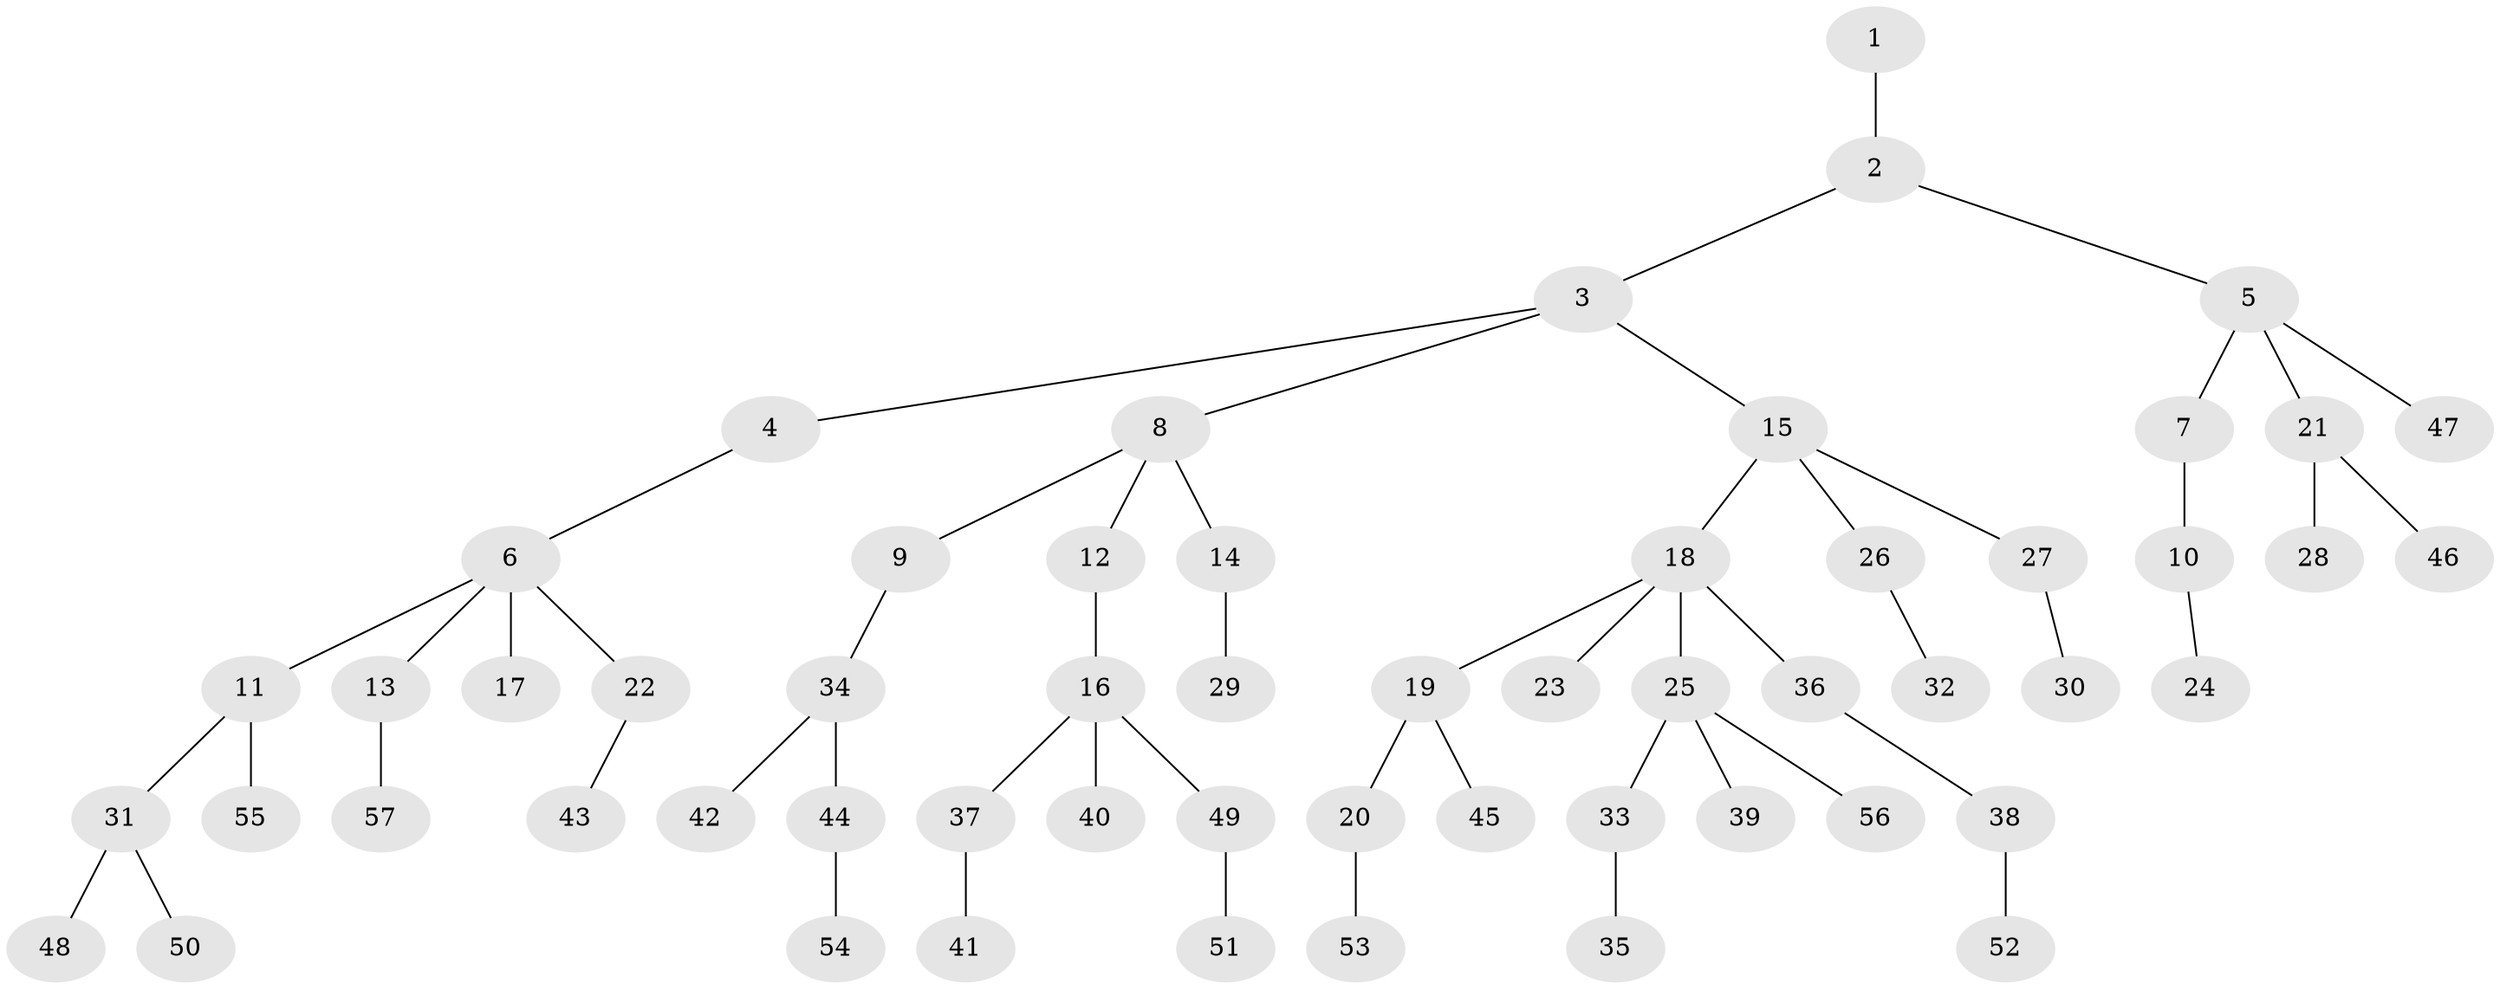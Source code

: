 // Generated by graph-tools (version 1.1) at 2025/15/03/09/25 04:15:34]
// undirected, 57 vertices, 56 edges
graph export_dot {
graph [start="1"]
  node [color=gray90,style=filled];
  1;
  2;
  3;
  4;
  5;
  6;
  7;
  8;
  9;
  10;
  11;
  12;
  13;
  14;
  15;
  16;
  17;
  18;
  19;
  20;
  21;
  22;
  23;
  24;
  25;
  26;
  27;
  28;
  29;
  30;
  31;
  32;
  33;
  34;
  35;
  36;
  37;
  38;
  39;
  40;
  41;
  42;
  43;
  44;
  45;
  46;
  47;
  48;
  49;
  50;
  51;
  52;
  53;
  54;
  55;
  56;
  57;
  1 -- 2;
  2 -- 3;
  2 -- 5;
  3 -- 4;
  3 -- 8;
  3 -- 15;
  4 -- 6;
  5 -- 7;
  5 -- 21;
  5 -- 47;
  6 -- 11;
  6 -- 13;
  6 -- 17;
  6 -- 22;
  7 -- 10;
  8 -- 9;
  8 -- 12;
  8 -- 14;
  9 -- 34;
  10 -- 24;
  11 -- 31;
  11 -- 55;
  12 -- 16;
  13 -- 57;
  14 -- 29;
  15 -- 18;
  15 -- 26;
  15 -- 27;
  16 -- 37;
  16 -- 40;
  16 -- 49;
  18 -- 19;
  18 -- 23;
  18 -- 25;
  18 -- 36;
  19 -- 20;
  19 -- 45;
  20 -- 53;
  21 -- 28;
  21 -- 46;
  22 -- 43;
  25 -- 33;
  25 -- 39;
  25 -- 56;
  26 -- 32;
  27 -- 30;
  31 -- 48;
  31 -- 50;
  33 -- 35;
  34 -- 42;
  34 -- 44;
  36 -- 38;
  37 -- 41;
  38 -- 52;
  44 -- 54;
  49 -- 51;
}
